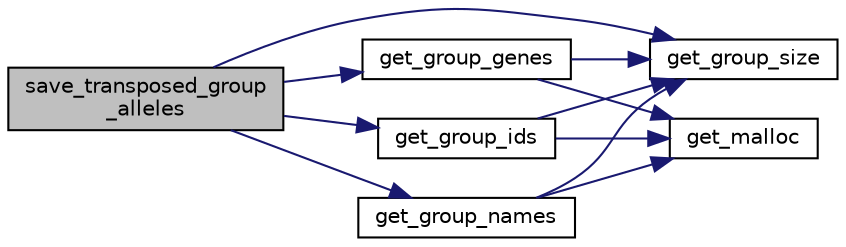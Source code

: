 digraph "save_transposed_group_alleles"
{
 // LATEX_PDF_SIZE
  edge [fontname="Helvetica",fontsize="10",labelfontname="Helvetica",labelfontsize="10"];
  node [fontname="Helvetica",fontsize="10",shape=record];
  rankdir="LR";
  Node1 [label="save_transposed_group\l_alleles",height=0.2,width=0.4,color="black", fillcolor="grey75", style="filled", fontcolor="black",tooltip="Prints the genotypes of each individual in a given group to a file, with the following format."];
  Node1 -> Node2 [color="midnightblue",fontsize="10",style="solid",fontname="Helvetica"];
  Node2 [label="get_group_genes",height=0.2,width=0.4,color="black", fillcolor="white", style="filled",URL="$group__getters.html#gab6a654922ed92b3a42e3e36ecea50d07",tooltip="Gets a shallow copy of the genes/alleles of each member of the group."];
  Node2 -> Node3 [color="midnightblue",fontsize="10",style="solid",fontname="Helvetica"];
  Node3 [label="get_group_size",height=0.2,width=0.4,color="black", fillcolor="white", style="filled",URL="$group__getters.html#gad6d2b66296cd80f5bfe303e06de7935c",tooltip="Function to count the number of genotypes that currently belong to the specified group."];
  Node2 -> Node4 [color="midnightblue",fontsize="10",style="solid",fontname="Helvetica"];
  Node4 [label="get_malloc",height=0.2,width=0.4,color="black", fillcolor="white", style="filled",URL="$group__supporters.html#ga08d9e7703e6779d2122baa4309fca0ab",tooltip="Replace calls to malloc direct with this function, which errors and exits with status 2 if memory all..."];
  Node1 -> Node5 [color="midnightblue",fontsize="10",style="solid",fontname="Helvetica"];
  Node5 [label="get_group_ids",height=0.2,width=0.4,color="black", fillcolor="white", style="filled",URL="$group__getters.html#gac32d82b3a249f254656a3dd56fcb2a4d",tooltip="Gets the ids of each member of the group."];
  Node5 -> Node3 [color="midnightblue",fontsize="10",style="solid",fontname="Helvetica"];
  Node5 -> Node4 [color="midnightblue",fontsize="10",style="solid",fontname="Helvetica"];
  Node1 -> Node6 [color="midnightblue",fontsize="10",style="solid",fontname="Helvetica"];
  Node6 [label="get_group_names",height=0.2,width=0.4,color="black", fillcolor="white", style="filled",URL="$group__getters.html#gac68da3207f10c75563ffd90f93924d68",tooltip="Gets a shallow copy of the names of each member of the group."];
  Node6 -> Node3 [color="midnightblue",fontsize="10",style="solid",fontname="Helvetica"];
  Node6 -> Node4 [color="midnightblue",fontsize="10",style="solid",fontname="Helvetica"];
  Node1 -> Node3 [color="midnightblue",fontsize="10",style="solid",fontname="Helvetica"];
}
